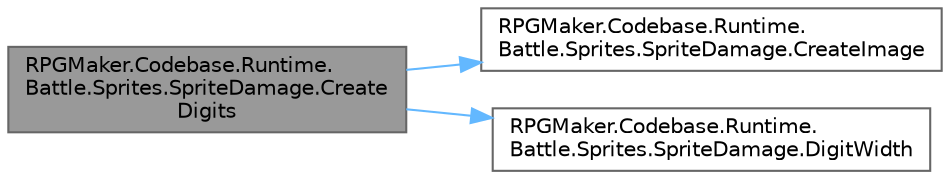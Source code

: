 digraph "RPGMaker.Codebase.Runtime.Battle.Sprites.SpriteDamage.CreateDigits"
{
 // LATEX_PDF_SIZE
  bgcolor="transparent";
  edge [fontname=Helvetica,fontsize=10,labelfontname=Helvetica,labelfontsize=10];
  node [fontname=Helvetica,fontsize=10,shape=box,height=0.2,width=0.4];
  rankdir="LR";
  Node1 [id="Node000001",label="RPGMaker.Codebase.Runtime.\lBattle.Sprites.SpriteDamage.Create\lDigits",height=0.2,width=0.4,color="gray40", fillcolor="grey60", style="filled", fontcolor="black",tooltip="😁 指定行位置に数値スプライトを生成"];
  Node1 -> Node2 [id="edge1_Node000001_Node000002",color="steelblue1",style="solid",tooltip=" "];
  Node2 [id="Node000002",label="RPGMaker.Codebase.Runtime.\lBattle.Sprites.SpriteDamage.CreateImage",height=0.2,width=0.4,color="grey40", fillcolor="white", style="filled",URL="$d5/df2/class_r_p_g_maker_1_1_codebase_1_1_runtime_1_1_battle_1_1_sprites_1_1_sprite_damage.html#acbd038b73f293363cb4aa6b904cec7e6",tooltip="😁 指定された数値のSpriteデータを返却"];
  Node1 -> Node3 [id="edge2_Node000001_Node000003",color="steelblue1",style="solid",tooltip=" "];
  Node3 [id="Node000003",label="RPGMaker.Codebase.Runtime.\lBattle.Sprites.SpriteDamage.DigitWidth",height=0.2,width=0.4,color="grey40", fillcolor="white", style="filled",URL="$d5/df2/class_r_p_g_maker_1_1_codebase_1_1_runtime_1_1_battle_1_1_sprites_1_1_sprite_damage.html#a017cf0d71b086d21cefcf810382bb5cb",tooltip="😁 数値の幅(ピクセル)を返す"];
}
